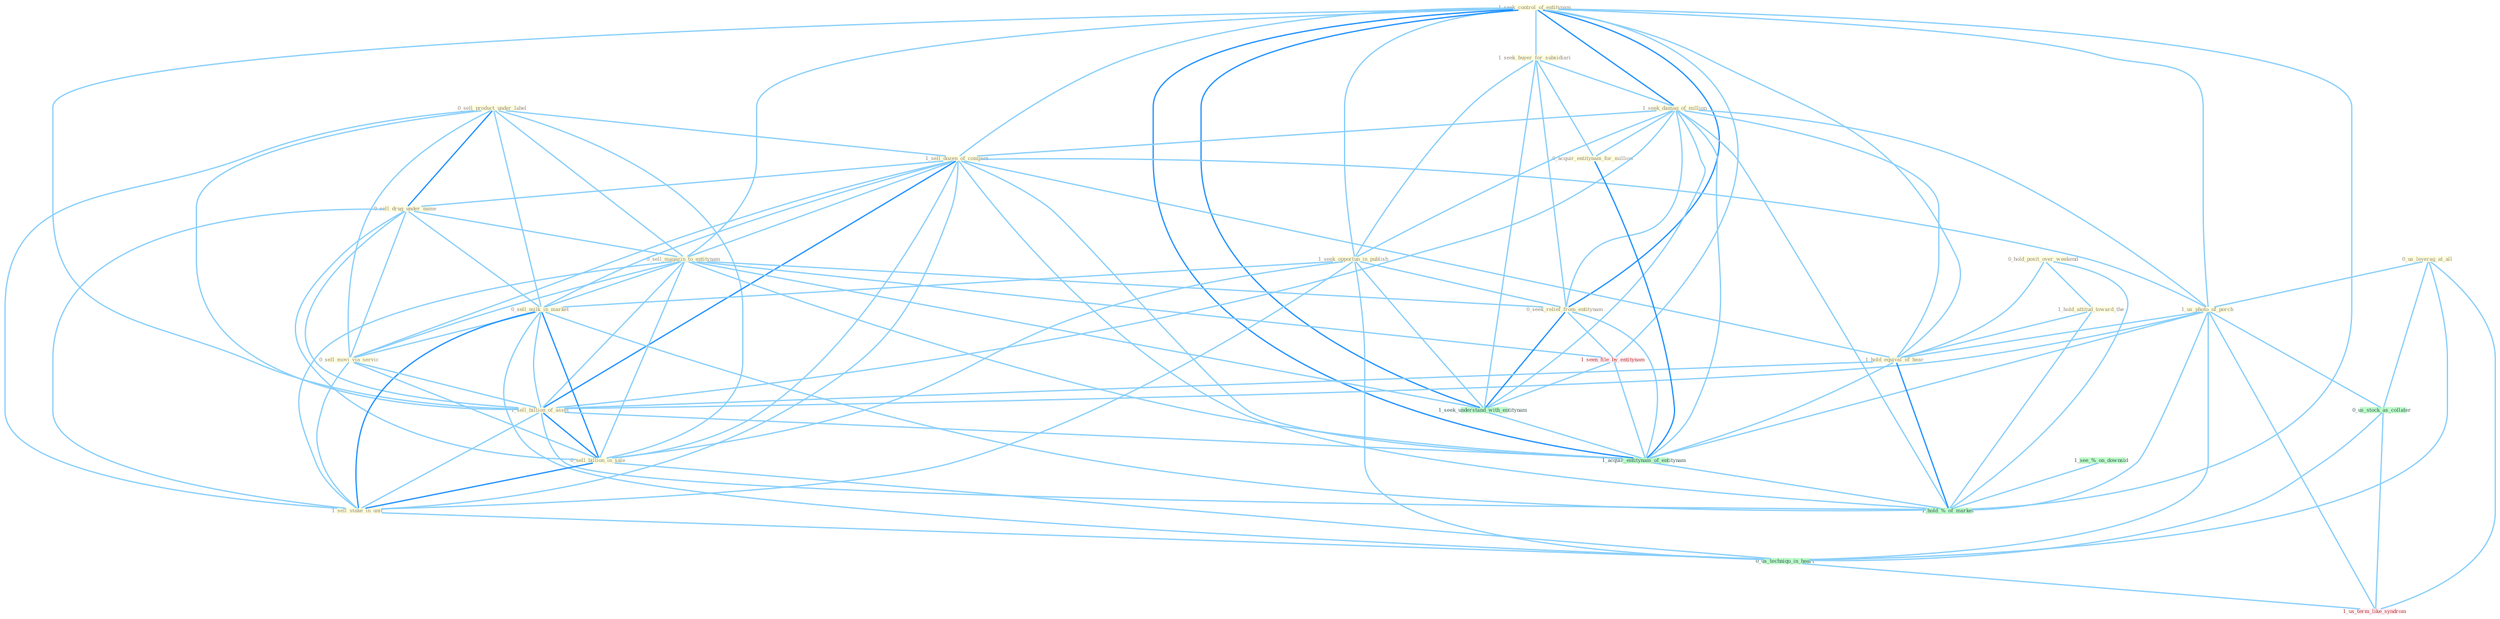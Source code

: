Graph G{ 
    node
    [shape=polygon,style=filled,width=.5,height=.06,color="#BDFCC9",fixedsize=true,fontsize=4,
    fontcolor="#2f4f4f"];
    {node
    [color="#ffffe0", fontcolor="#8b7d6b"] "1_seek_control_of_entitynam " "1_seek_buyer_for_subsidiari " "0_hold_posit_over_weekend " "0_sell_product_under_label " "1_seek_damag_of_million " "1_sell_dozen_of_compani " "0_us_leverag_at_all " "0_sell_drug_under_name " "1_us_photo_of_porch " "1_seek_opportun_in_publish " "1_hold_attitud_toward_the " "0_sell_magazin_to_entitynam " "0_seek_relief_from_entitynam " "0_sell_milk_in_market " "0_sell_movi_via_servic " "1_hold_equival_of_hear " "0_acquir_entitynam_for_million " "1_sell_billion_of_asset " "0_sell_billion_in_sale " "1_sell_stake_in_unit "}
{node [color="#fff0f5", fontcolor="#b22222"] "1_seen_file_by_entitynam " "1_us_term_like_syndrom "}
edge [color="#B0E2FF"];

	"1_seek_control_of_entitynam " -- "1_seek_buyer_for_subsidiari " [w="1", color="#87cefa" ];
	"1_seek_control_of_entitynam " -- "1_seek_damag_of_million " [w="2", color="#1e90ff" , len=0.8];
	"1_seek_control_of_entitynam " -- "1_sell_dozen_of_compani " [w="1", color="#87cefa" ];
	"1_seek_control_of_entitynam " -- "1_us_photo_of_porch " [w="1", color="#87cefa" ];
	"1_seek_control_of_entitynam " -- "1_seek_opportun_in_publish " [w="1", color="#87cefa" ];
	"1_seek_control_of_entitynam " -- "0_sell_magazin_to_entitynam " [w="1", color="#87cefa" ];
	"1_seek_control_of_entitynam " -- "0_seek_relief_from_entitynam " [w="2", color="#1e90ff" , len=0.8];
	"1_seek_control_of_entitynam " -- "1_hold_equival_of_hear " [w="1", color="#87cefa" ];
	"1_seek_control_of_entitynam " -- "1_sell_billion_of_asset " [w="1", color="#87cefa" ];
	"1_seek_control_of_entitynam " -- "1_seen_file_by_entitynam " [w="1", color="#87cefa" ];
	"1_seek_control_of_entitynam " -- "1_seek_understand_with_entitynam " [w="2", color="#1e90ff" , len=0.8];
	"1_seek_control_of_entitynam " -- "1_acquir_entitynam_of_entitynam " [w="2", color="#1e90ff" , len=0.8];
	"1_seek_control_of_entitynam " -- "1_hold_%_of_market " [w="1", color="#87cefa" ];
	"1_seek_buyer_for_subsidiari " -- "1_seek_damag_of_million " [w="1", color="#87cefa" ];
	"1_seek_buyer_for_subsidiari " -- "1_seek_opportun_in_publish " [w="1", color="#87cefa" ];
	"1_seek_buyer_for_subsidiari " -- "0_seek_relief_from_entitynam " [w="1", color="#87cefa" ];
	"1_seek_buyer_for_subsidiari " -- "0_acquir_entitynam_for_million " [w="1", color="#87cefa" ];
	"1_seek_buyer_for_subsidiari " -- "1_seek_understand_with_entitynam " [w="1", color="#87cefa" ];
	"0_hold_posit_over_weekend " -- "1_hold_attitud_toward_the " [w="1", color="#87cefa" ];
	"0_hold_posit_over_weekend " -- "1_hold_equival_of_hear " [w="1", color="#87cefa" ];
	"0_hold_posit_over_weekend " -- "1_hold_%_of_market " [w="1", color="#87cefa" ];
	"0_sell_product_under_label " -- "1_sell_dozen_of_compani " [w="1", color="#87cefa" ];
	"0_sell_product_under_label " -- "0_sell_drug_under_name " [w="2", color="#1e90ff" , len=0.8];
	"0_sell_product_under_label " -- "0_sell_magazin_to_entitynam " [w="1", color="#87cefa" ];
	"0_sell_product_under_label " -- "0_sell_milk_in_market " [w="1", color="#87cefa" ];
	"0_sell_product_under_label " -- "0_sell_movi_via_servic " [w="1", color="#87cefa" ];
	"0_sell_product_under_label " -- "1_sell_billion_of_asset " [w="1", color="#87cefa" ];
	"0_sell_product_under_label " -- "0_sell_billion_in_sale " [w="1", color="#87cefa" ];
	"0_sell_product_under_label " -- "1_sell_stake_in_unit " [w="1", color="#87cefa" ];
	"1_seek_damag_of_million " -- "1_sell_dozen_of_compani " [w="1", color="#87cefa" ];
	"1_seek_damag_of_million " -- "1_us_photo_of_porch " [w="1", color="#87cefa" ];
	"1_seek_damag_of_million " -- "1_seek_opportun_in_publish " [w="1", color="#87cefa" ];
	"1_seek_damag_of_million " -- "0_seek_relief_from_entitynam " [w="1", color="#87cefa" ];
	"1_seek_damag_of_million " -- "1_hold_equival_of_hear " [w="1", color="#87cefa" ];
	"1_seek_damag_of_million " -- "0_acquir_entitynam_for_million " [w="1", color="#87cefa" ];
	"1_seek_damag_of_million " -- "1_sell_billion_of_asset " [w="1", color="#87cefa" ];
	"1_seek_damag_of_million " -- "1_seek_understand_with_entitynam " [w="1", color="#87cefa" ];
	"1_seek_damag_of_million " -- "1_acquir_entitynam_of_entitynam " [w="1", color="#87cefa" ];
	"1_seek_damag_of_million " -- "1_hold_%_of_market " [w="1", color="#87cefa" ];
	"1_sell_dozen_of_compani " -- "0_sell_drug_under_name " [w="1", color="#87cefa" ];
	"1_sell_dozen_of_compani " -- "1_us_photo_of_porch " [w="1", color="#87cefa" ];
	"1_sell_dozen_of_compani " -- "0_sell_magazin_to_entitynam " [w="1", color="#87cefa" ];
	"1_sell_dozen_of_compani " -- "0_sell_milk_in_market " [w="1", color="#87cefa" ];
	"1_sell_dozen_of_compani " -- "0_sell_movi_via_servic " [w="1", color="#87cefa" ];
	"1_sell_dozen_of_compani " -- "1_hold_equival_of_hear " [w="1", color="#87cefa" ];
	"1_sell_dozen_of_compani " -- "1_sell_billion_of_asset " [w="2", color="#1e90ff" , len=0.8];
	"1_sell_dozen_of_compani " -- "0_sell_billion_in_sale " [w="1", color="#87cefa" ];
	"1_sell_dozen_of_compani " -- "1_sell_stake_in_unit " [w="1", color="#87cefa" ];
	"1_sell_dozen_of_compani " -- "1_acquir_entitynam_of_entitynam " [w="1", color="#87cefa" ];
	"1_sell_dozen_of_compani " -- "1_hold_%_of_market " [w="1", color="#87cefa" ];
	"0_us_leverag_at_all " -- "1_us_photo_of_porch " [w="1", color="#87cefa" ];
	"0_us_leverag_at_all " -- "0_us_stock_as_collater " [w="1", color="#87cefa" ];
	"0_us_leverag_at_all " -- "0_us_techniqu_in_heart " [w="1", color="#87cefa" ];
	"0_us_leverag_at_all " -- "1_us_term_like_syndrom " [w="1", color="#87cefa" ];
	"0_sell_drug_under_name " -- "0_sell_magazin_to_entitynam " [w="1", color="#87cefa" ];
	"0_sell_drug_under_name " -- "0_sell_milk_in_market " [w="1", color="#87cefa" ];
	"0_sell_drug_under_name " -- "0_sell_movi_via_servic " [w="1", color="#87cefa" ];
	"0_sell_drug_under_name " -- "1_sell_billion_of_asset " [w="1", color="#87cefa" ];
	"0_sell_drug_under_name " -- "0_sell_billion_in_sale " [w="1", color="#87cefa" ];
	"0_sell_drug_under_name " -- "1_sell_stake_in_unit " [w="1", color="#87cefa" ];
	"1_us_photo_of_porch " -- "1_hold_equival_of_hear " [w="1", color="#87cefa" ];
	"1_us_photo_of_porch " -- "1_sell_billion_of_asset " [w="1", color="#87cefa" ];
	"1_us_photo_of_porch " -- "0_us_stock_as_collater " [w="1", color="#87cefa" ];
	"1_us_photo_of_porch " -- "1_acquir_entitynam_of_entitynam " [w="1", color="#87cefa" ];
	"1_us_photo_of_porch " -- "0_us_techniqu_in_heart " [w="1", color="#87cefa" ];
	"1_us_photo_of_porch " -- "1_us_term_like_syndrom " [w="1", color="#87cefa" ];
	"1_us_photo_of_porch " -- "1_hold_%_of_market " [w="1", color="#87cefa" ];
	"1_seek_opportun_in_publish " -- "0_seek_relief_from_entitynam " [w="1", color="#87cefa" ];
	"1_seek_opportun_in_publish " -- "0_sell_milk_in_market " [w="1", color="#87cefa" ];
	"1_seek_opportun_in_publish " -- "0_sell_billion_in_sale " [w="1", color="#87cefa" ];
	"1_seek_opportun_in_publish " -- "1_sell_stake_in_unit " [w="1", color="#87cefa" ];
	"1_seek_opportun_in_publish " -- "1_seek_understand_with_entitynam " [w="1", color="#87cefa" ];
	"1_seek_opportun_in_publish " -- "0_us_techniqu_in_heart " [w="1", color="#87cefa" ];
	"1_hold_attitud_toward_the " -- "1_hold_equival_of_hear " [w="1", color="#87cefa" ];
	"1_hold_attitud_toward_the " -- "1_hold_%_of_market " [w="1", color="#87cefa" ];
	"0_sell_magazin_to_entitynam " -- "0_seek_relief_from_entitynam " [w="1", color="#87cefa" ];
	"0_sell_magazin_to_entitynam " -- "0_sell_milk_in_market " [w="1", color="#87cefa" ];
	"0_sell_magazin_to_entitynam " -- "0_sell_movi_via_servic " [w="1", color="#87cefa" ];
	"0_sell_magazin_to_entitynam " -- "1_sell_billion_of_asset " [w="1", color="#87cefa" ];
	"0_sell_magazin_to_entitynam " -- "0_sell_billion_in_sale " [w="1", color="#87cefa" ];
	"0_sell_magazin_to_entitynam " -- "1_sell_stake_in_unit " [w="1", color="#87cefa" ];
	"0_sell_magazin_to_entitynam " -- "1_seen_file_by_entitynam " [w="1", color="#87cefa" ];
	"0_sell_magazin_to_entitynam " -- "1_seek_understand_with_entitynam " [w="1", color="#87cefa" ];
	"0_sell_magazin_to_entitynam " -- "1_acquir_entitynam_of_entitynam " [w="1", color="#87cefa" ];
	"0_seek_relief_from_entitynam " -- "1_seen_file_by_entitynam " [w="1", color="#87cefa" ];
	"0_seek_relief_from_entitynam " -- "1_seek_understand_with_entitynam " [w="2", color="#1e90ff" , len=0.8];
	"0_seek_relief_from_entitynam " -- "1_acquir_entitynam_of_entitynam " [w="1", color="#87cefa" ];
	"0_sell_milk_in_market " -- "0_sell_movi_via_servic " [w="1", color="#87cefa" ];
	"0_sell_milk_in_market " -- "1_sell_billion_of_asset " [w="1", color="#87cefa" ];
	"0_sell_milk_in_market " -- "0_sell_billion_in_sale " [w="2", color="#1e90ff" , len=0.8];
	"0_sell_milk_in_market " -- "1_sell_stake_in_unit " [w="2", color="#1e90ff" , len=0.8];
	"0_sell_milk_in_market " -- "0_us_techniqu_in_heart " [w="1", color="#87cefa" ];
	"0_sell_milk_in_market " -- "1_hold_%_of_market " [w="1", color="#87cefa" ];
	"0_sell_movi_via_servic " -- "1_sell_billion_of_asset " [w="1", color="#87cefa" ];
	"0_sell_movi_via_servic " -- "0_sell_billion_in_sale " [w="1", color="#87cefa" ];
	"0_sell_movi_via_servic " -- "1_sell_stake_in_unit " [w="1", color="#87cefa" ];
	"1_hold_equival_of_hear " -- "1_sell_billion_of_asset " [w="1", color="#87cefa" ];
	"1_hold_equival_of_hear " -- "1_acquir_entitynam_of_entitynam " [w="1", color="#87cefa" ];
	"1_hold_equival_of_hear " -- "1_hold_%_of_market " [w="2", color="#1e90ff" , len=0.8];
	"0_acquir_entitynam_for_million " -- "1_acquir_entitynam_of_entitynam " [w="2", color="#1e90ff" , len=0.8];
	"1_sell_billion_of_asset " -- "0_sell_billion_in_sale " [w="2", color="#1e90ff" , len=0.8];
	"1_sell_billion_of_asset " -- "1_sell_stake_in_unit " [w="1", color="#87cefa" ];
	"1_sell_billion_of_asset " -- "1_acquir_entitynam_of_entitynam " [w="1", color="#87cefa" ];
	"1_sell_billion_of_asset " -- "1_hold_%_of_market " [w="1", color="#87cefa" ];
	"0_sell_billion_in_sale " -- "1_sell_stake_in_unit " [w="2", color="#1e90ff" , len=0.8];
	"0_sell_billion_in_sale " -- "0_us_techniqu_in_heart " [w="1", color="#87cefa" ];
	"1_sell_stake_in_unit " -- "0_us_techniqu_in_heart " [w="1", color="#87cefa" ];
	"1_seen_file_by_entitynam " -- "1_seek_understand_with_entitynam " [w="1", color="#87cefa" ];
	"1_seen_file_by_entitynam " -- "1_acquir_entitynam_of_entitynam " [w="1", color="#87cefa" ];
	"0_us_stock_as_collater " -- "0_us_techniqu_in_heart " [w="1", color="#87cefa" ];
	"0_us_stock_as_collater " -- "1_us_term_like_syndrom " [w="1", color="#87cefa" ];
	"1_seek_understand_with_entitynam " -- "1_acquir_entitynam_of_entitynam " [w="1", color="#87cefa" ];
	"1_acquir_entitynam_of_entitynam " -- "1_hold_%_of_market " [w="1", color="#87cefa" ];
	"0_us_techniqu_in_heart " -- "1_us_term_like_syndrom " [w="1", color="#87cefa" ];
	"1_see_%_on_downsid " -- "1_hold_%_of_market " [w="1", color="#87cefa" ];
}